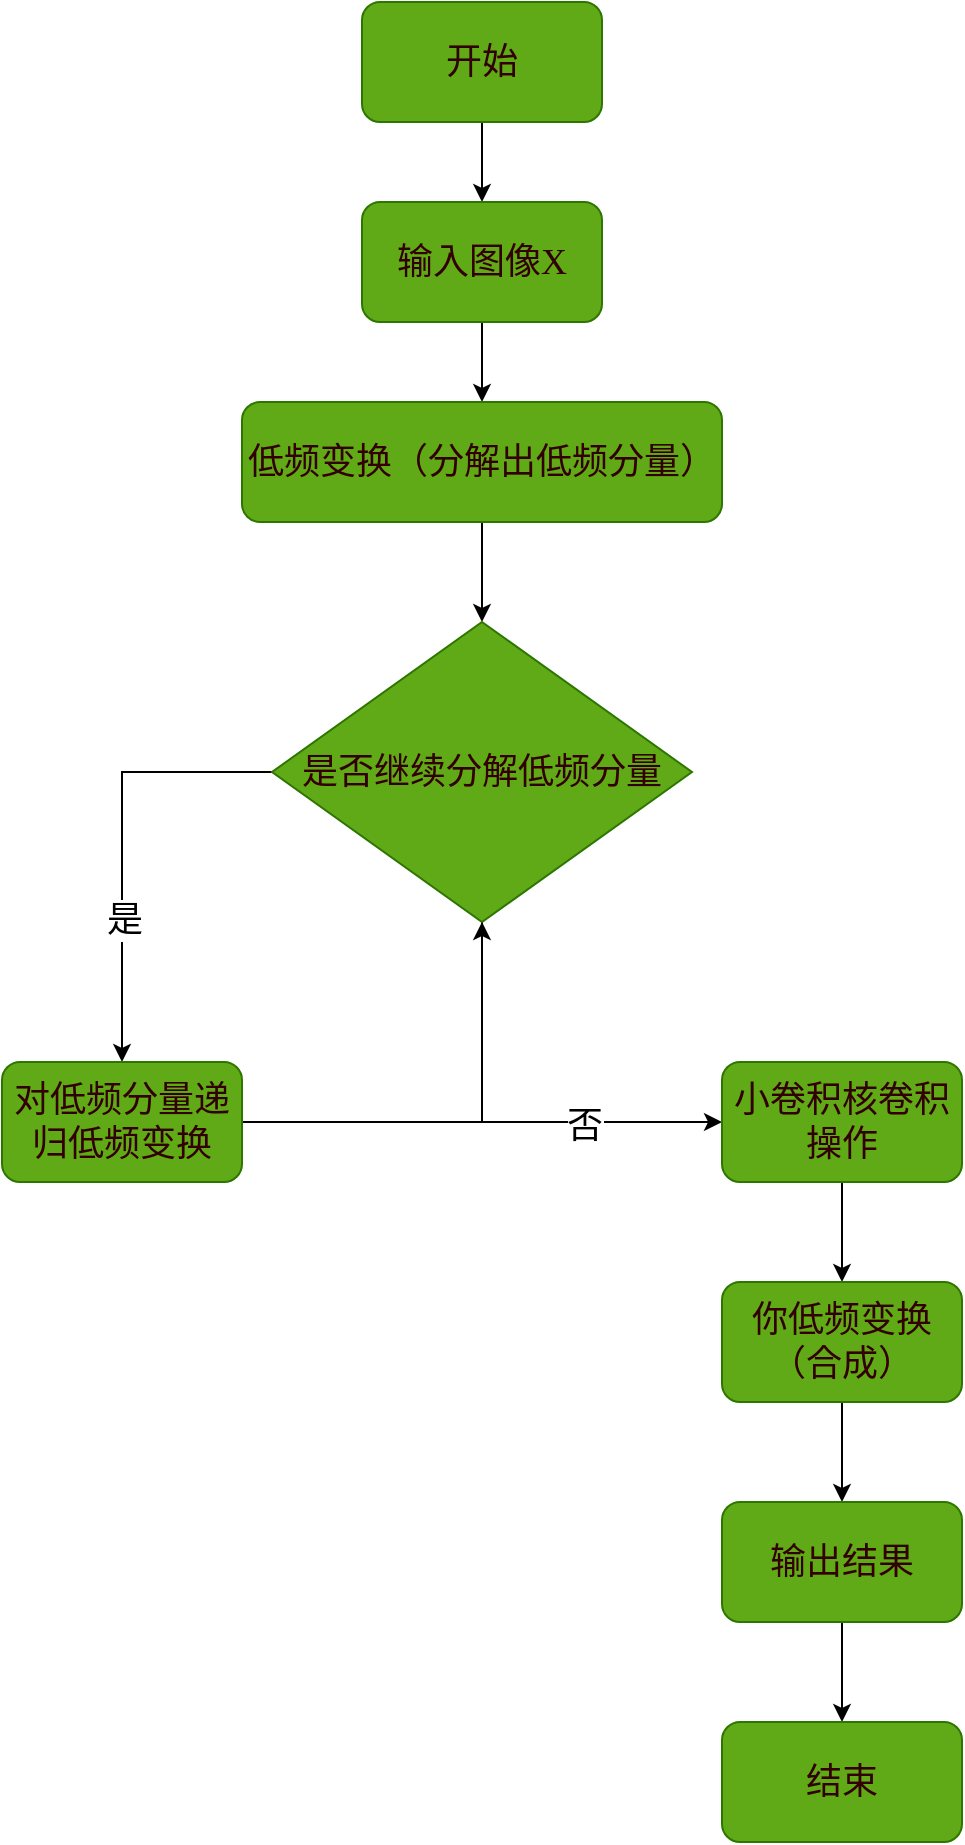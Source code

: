 <mxfile version="26.0.15">
  <diagram name="第 1 页" id="wByTv_DdmbfJfi1uruJ1">
    <mxGraphModel dx="2385" dy="1630" grid="1" gridSize="10" guides="1" tooltips="1" connect="1" arrows="1" fold="1" page="1" pageScale="1" pageWidth="827" pageHeight="1169" math="0" shadow="0">
      <root>
        <mxCell id="0" />
        <mxCell id="1" parent="0" />
        <mxCell id="kaXdv2zQN2LaPu9mrRz3-6" style="edgeStyle=orthogonalEdgeStyle;rounded=0;orthogonalLoop=1;jettySize=auto;html=1;exitX=0.5;exitY=1;exitDx=0;exitDy=0;entryX=0.5;entryY=0;entryDx=0;entryDy=0;" edge="1" parent="1" source="kaXdv2zQN2LaPu9mrRz3-1" target="kaXdv2zQN2LaPu9mrRz3-2">
          <mxGeometry relative="1" as="geometry" />
        </mxCell>
        <mxCell id="kaXdv2zQN2LaPu9mrRz3-1" value="&lt;font style=&quot;font-size: 18px; color: rgb(51, 0, 0);&quot; face=&quot;Times New Roman&quot;&gt;开始&lt;/font&gt;" style="rounded=1;whiteSpace=wrap;html=1;fillColor=#60a917;strokeColor=#2D7600;fontColor=#ffffff;" vertex="1" parent="1">
          <mxGeometry x="294" y="40" width="120" height="60" as="geometry" />
        </mxCell>
        <mxCell id="kaXdv2zQN2LaPu9mrRz3-7" style="edgeStyle=orthogonalEdgeStyle;rounded=0;orthogonalLoop=1;jettySize=auto;html=1;exitX=0.5;exitY=1;exitDx=0;exitDy=0;entryX=0.5;entryY=0;entryDx=0;entryDy=0;" edge="1" parent="1" source="kaXdv2zQN2LaPu9mrRz3-2" target="kaXdv2zQN2LaPu9mrRz3-3">
          <mxGeometry relative="1" as="geometry" />
        </mxCell>
        <mxCell id="kaXdv2zQN2LaPu9mrRz3-2" value="&lt;font style=&quot;font-size: 18px; color: rgb(51, 0, 0);&quot; face=&quot;Times New Roman&quot;&gt;输入图像X&lt;/font&gt;" style="rounded=1;whiteSpace=wrap;html=1;fillColor=#60a917;strokeColor=#2D7600;fontColor=#ffffff;" vertex="1" parent="1">
          <mxGeometry x="294" y="140" width="120" height="60" as="geometry" />
        </mxCell>
        <mxCell id="kaXdv2zQN2LaPu9mrRz3-8" style="edgeStyle=orthogonalEdgeStyle;rounded=0;orthogonalLoop=1;jettySize=auto;html=1;exitX=0.5;exitY=1;exitDx=0;exitDy=0;entryX=0.5;entryY=0;entryDx=0;entryDy=0;" edge="1" parent="1" source="kaXdv2zQN2LaPu9mrRz3-3" target="kaXdv2zQN2LaPu9mrRz3-4">
          <mxGeometry relative="1" as="geometry" />
        </mxCell>
        <mxCell id="kaXdv2zQN2LaPu9mrRz3-3" value="&lt;font face=&quot;Times New Roman&quot; color=&quot;#330000&quot;&gt;&lt;span style=&quot;font-size: 18px;&quot;&gt;低频变换（分解出低频分量）&lt;/span&gt;&lt;/font&gt;" style="rounded=1;whiteSpace=wrap;html=1;fillColor=#60a917;strokeColor=#2D7600;fontColor=#ffffff;" vertex="1" parent="1">
          <mxGeometry x="234" y="240" width="240" height="60" as="geometry" />
        </mxCell>
        <mxCell id="kaXdv2zQN2LaPu9mrRz3-21" style="edgeStyle=orthogonalEdgeStyle;rounded=0;orthogonalLoop=1;jettySize=auto;html=1;entryX=0;entryY=0.5;entryDx=0;entryDy=0;" edge="1" parent="1" source="kaXdv2zQN2LaPu9mrRz3-4" target="kaXdv2zQN2LaPu9mrRz3-11">
          <mxGeometry relative="1" as="geometry">
            <mxPoint x="410" y="700" as="targetPoint" />
            <Array as="points">
              <mxPoint x="354" y="600" />
            </Array>
          </mxGeometry>
        </mxCell>
        <mxCell id="kaXdv2zQN2LaPu9mrRz3-22" value="&lt;font style=&quot;font-size: 18px;&quot; face=&quot;Times New Roman&quot;&gt;否&lt;/font&gt;" style="edgeLabel;html=1;align=center;verticalAlign=middle;resizable=0;points=[];" vertex="1" connectable="0" parent="kaXdv2zQN2LaPu9mrRz3-21">
          <mxGeometry x="0.37" y="-2" relative="1" as="geometry">
            <mxPoint as="offset" />
          </mxGeometry>
        </mxCell>
        <mxCell id="kaXdv2zQN2LaPu9mrRz3-28" style="edgeStyle=orthogonalEdgeStyle;rounded=0;orthogonalLoop=1;jettySize=auto;html=1;entryX=0.5;entryY=0;entryDx=0;entryDy=0;" edge="1" parent="1" source="kaXdv2zQN2LaPu9mrRz3-4" target="kaXdv2zQN2LaPu9mrRz3-10">
          <mxGeometry relative="1" as="geometry" />
        </mxCell>
        <mxCell id="kaXdv2zQN2LaPu9mrRz3-29" value="&lt;font style=&quot;font-size: 18px;&quot; face=&quot;Times New Roman&quot;&gt;是&lt;/font&gt;" style="edgeLabel;html=1;align=center;verticalAlign=middle;resizable=0;points=[];" vertex="1" connectable="0" parent="kaXdv2zQN2LaPu9mrRz3-28">
          <mxGeometry x="0.354" y="1" relative="1" as="geometry">
            <mxPoint as="offset" />
          </mxGeometry>
        </mxCell>
        <mxCell id="kaXdv2zQN2LaPu9mrRz3-4" value="&lt;font face=&quot;Times New Roman&quot; style=&quot;font-size: 18px; color: light-dark(rgb(51, 0, 0), rgb(237, 237, 237));&quot;&gt;是否继续分解低频分量&lt;/font&gt;" style="rhombus;whiteSpace=wrap;html=1;fillColor=#60a917;fontColor=#ffffff;strokeColor=#2D7600;" vertex="1" parent="1">
          <mxGeometry x="249" y="350" width="210" height="150" as="geometry" />
        </mxCell>
        <mxCell id="kaXdv2zQN2LaPu9mrRz3-27" style="edgeStyle=orthogonalEdgeStyle;rounded=0;orthogonalLoop=1;jettySize=auto;html=1;exitX=1;exitY=0.5;exitDx=0;exitDy=0;entryX=0.5;entryY=1;entryDx=0;entryDy=0;" edge="1" parent="1" source="kaXdv2zQN2LaPu9mrRz3-10" target="kaXdv2zQN2LaPu9mrRz3-4">
          <mxGeometry relative="1" as="geometry" />
        </mxCell>
        <mxCell id="kaXdv2zQN2LaPu9mrRz3-10" value="&lt;font style=&quot;font-size: 18px; color: rgb(51, 0, 0);&quot; face=&quot;Times New Roman&quot;&gt;对低频分量递归低频变换&lt;/font&gt;" style="rounded=1;whiteSpace=wrap;html=1;fillColor=#60a917;strokeColor=#2D7600;fontColor=#ffffff;" vertex="1" parent="1">
          <mxGeometry x="114" y="570" width="120" height="60" as="geometry" />
        </mxCell>
        <mxCell id="kaXdv2zQN2LaPu9mrRz3-15" style="edgeStyle=orthogonalEdgeStyle;rounded=0;orthogonalLoop=1;jettySize=auto;html=1;" edge="1" parent="1" source="kaXdv2zQN2LaPu9mrRz3-11" target="kaXdv2zQN2LaPu9mrRz3-12">
          <mxGeometry relative="1" as="geometry" />
        </mxCell>
        <mxCell id="kaXdv2zQN2LaPu9mrRz3-11" value="&lt;font style=&quot;font-size: 18px; color: rgb(51, 0, 0);&quot; face=&quot;Times New Roman&quot;&gt;小卷积核卷积操作&lt;/font&gt;" style="rounded=1;whiteSpace=wrap;html=1;fillColor=#60a917;strokeColor=#2D7600;fontColor=#ffffff;" vertex="1" parent="1">
          <mxGeometry x="474" y="570" width="120" height="60" as="geometry" />
        </mxCell>
        <mxCell id="kaXdv2zQN2LaPu9mrRz3-16" style="edgeStyle=orthogonalEdgeStyle;rounded=0;orthogonalLoop=1;jettySize=auto;html=1;exitX=0.5;exitY=1;exitDx=0;exitDy=0;entryX=0.5;entryY=0;entryDx=0;entryDy=0;" edge="1" parent="1" source="kaXdv2zQN2LaPu9mrRz3-12" target="kaXdv2zQN2LaPu9mrRz3-13">
          <mxGeometry relative="1" as="geometry" />
        </mxCell>
        <mxCell id="kaXdv2zQN2LaPu9mrRz3-12" value="&lt;font style=&quot;font-size: 18px; color: rgb(51, 0, 0);&quot; face=&quot;Times New Roman&quot;&gt;你低频变换（合成）&lt;/font&gt;" style="rounded=1;whiteSpace=wrap;html=1;fillColor=#60a917;strokeColor=#2D7600;fontColor=#ffffff;" vertex="1" parent="1">
          <mxGeometry x="474" y="680" width="120" height="60" as="geometry" />
        </mxCell>
        <mxCell id="kaXdv2zQN2LaPu9mrRz3-17" style="edgeStyle=orthogonalEdgeStyle;rounded=0;orthogonalLoop=1;jettySize=auto;html=1;exitX=0.5;exitY=1;exitDx=0;exitDy=0;entryX=0.5;entryY=0;entryDx=0;entryDy=0;" edge="1" parent="1" source="kaXdv2zQN2LaPu9mrRz3-13" target="kaXdv2zQN2LaPu9mrRz3-14">
          <mxGeometry relative="1" as="geometry" />
        </mxCell>
        <mxCell id="kaXdv2zQN2LaPu9mrRz3-13" value="&lt;font style=&quot;font-size: 18px; color: rgb(51, 0, 0);&quot; face=&quot;Times New Roman&quot;&gt;输出结果&lt;/font&gt;" style="rounded=1;whiteSpace=wrap;html=1;fillColor=#60a917;strokeColor=#2D7600;fontColor=#ffffff;" vertex="1" parent="1">
          <mxGeometry x="474" y="790" width="120" height="60" as="geometry" />
        </mxCell>
        <mxCell id="kaXdv2zQN2LaPu9mrRz3-14" value="&lt;font style=&quot;font-size: 18px; color: rgb(51, 0, 0);&quot; face=&quot;Times New Roman&quot;&gt;结束&lt;/font&gt;" style="rounded=1;whiteSpace=wrap;html=1;fillColor=#60a917;strokeColor=#2D7600;fontColor=#ffffff;" vertex="1" parent="1">
          <mxGeometry x="474" y="900" width="120" height="60" as="geometry" />
        </mxCell>
      </root>
    </mxGraphModel>
  </diagram>
</mxfile>
